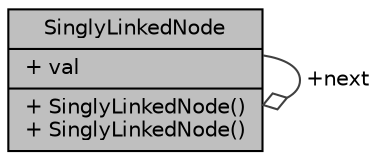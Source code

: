 digraph "SinglyLinkedNode"
{
 // LATEX_PDF_SIZE
  edge [fontname="Helvetica",fontsize="10",labelfontname="Helvetica",labelfontsize="10"];
  node [fontname="Helvetica",fontsize="10",shape=record];
  Node1 [label="{SinglyLinkedNode\n|+ val\l|+ SinglyLinkedNode()\l+ SinglyLinkedNode()\l}",height=0.2,width=0.4,color="black", fillcolor="grey75", style="filled", fontcolor="black",tooltip="Node structure."];
  Node1 -> Node1 [color="grey25",fontsize="10",style="solid",label=" +next" ,arrowhead="odiamond",fontname="Helvetica"];
}
